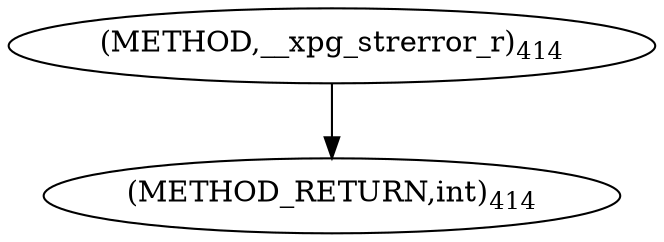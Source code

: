 digraph "__xpg_strerror_r" {  
"98914" [label = <(METHOD,__xpg_strerror_r)<SUB>414</SUB>> ]
"98918" [label = <(METHOD_RETURN,int)<SUB>414</SUB>> ]
  "98914" -> "98918" 
}
